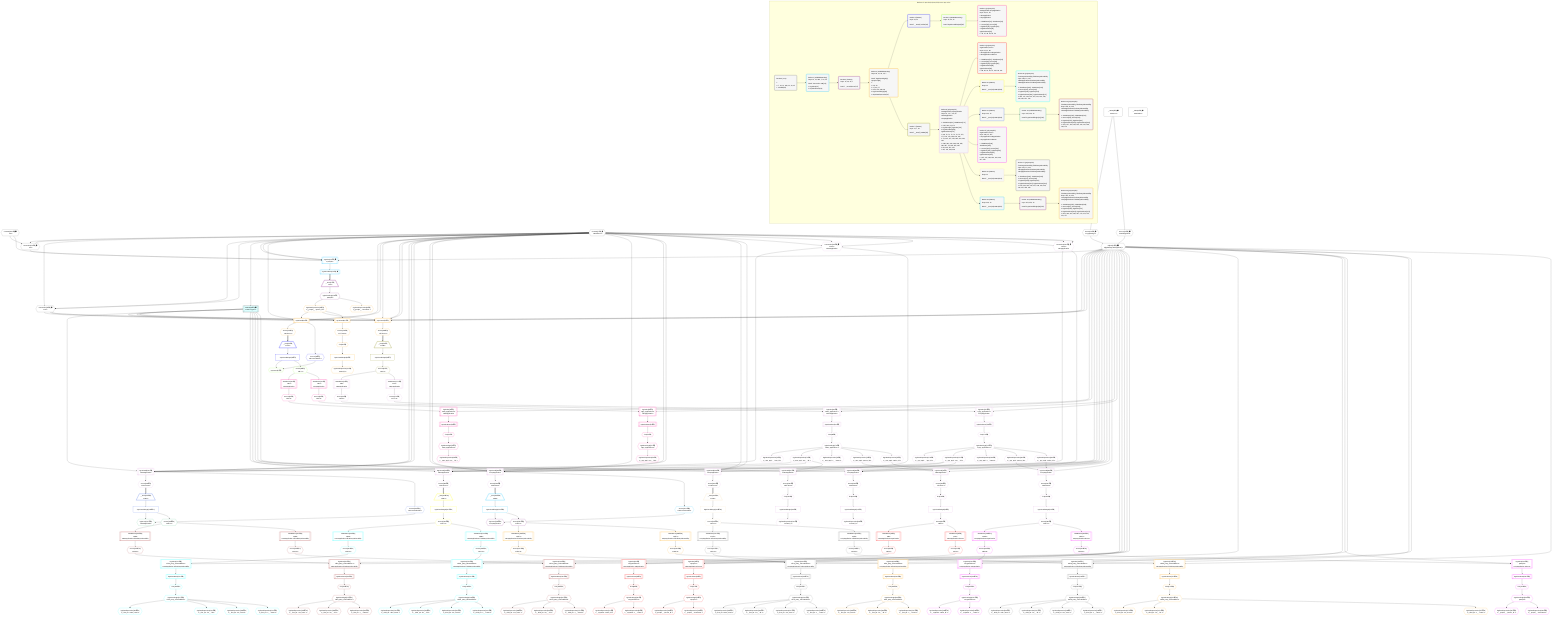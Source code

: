 %%{init: {'themeVariables': { 'fontSize': '12px'}}}%%
graph TD
    classDef path fill:#eee,stroke:#000,color:#000
    classDef plan fill:#fff,stroke-width:1px,color:#000
    classDef itemplan fill:#fff,stroke-width:2px,color:#000
    classDef unbatchedplan fill:#dff,stroke-width:1px,color:#000
    classDef sideeffectplan fill:#fcc,stroke-width:2px,color:#000
    classDef bucket fill:#f6f6f6,color:#000,stroke-width:2px,text-align:left


    %% plan dependencies
    Connection13{{"Connection[13∈0] ➊<br />ᐸ9ᐳ"}}:::plan
    Constant289{{"Constant[289∈0] ➊<br />ᐸ4ᐳ"}}:::plan
    Constant7{{"Constant[7∈0] ➊<br />ᐸundefinedᐳ"}}:::plan
    Constant289 & Constant7 & Constant7 --> Connection13
    Connection25{{"Connection[25∈0] ➊<br />ᐸ21ᐳ"}}:::plan
    Constant7 & Constant7 & Constant7 --> Connection25
    Object12{{"Object[12∈0] ➊<br />ᐸ{pgSettings,withPgClient}ᐳ"}}:::plan
    Access10{{"Access[10∈0] ➊<br />ᐸ2.pgSettingsᐳ"}}:::plan
    Access11{{"Access[11∈0] ➊<br />ᐸ2.withPgClientᐳ"}}:::plan
    Access10 & Access11 --> Object12
    __Value2["__Value[2∈0] ➊<br />ᐸcontextᐳ"]:::plan
    __Value2 --> Access10
    __Value2 --> Access11
    Lambda26[["Lambda[26∈0] ➊<br />ᐸlimitToTypesᐳ"]]:::unbatchedplan
    Constant7 --> Lambda26
    __Value4["__Value[4∈0] ➊<br />ᐸrootValueᐳ"]:::plan
    PgSelect15[["PgSelect[15∈1] ➊<br />ᐸpeopleᐳ"]]:::plan
    Object12 & Connection13 & Constant289 & Constant7 & Constant7 --> PgSelect15
    PgSelectRows16[["PgSelectRows[16∈1] ➊"]]:::plan
    PgSelect15 --> PgSelectRows16
    __Item17[/"__Item[17∈2]<br />ᐸ16ᐳ"\]:::itemplan
    PgSelectRows16 ==> __Item17
    PgSelectSingle18{{"PgSelectSingle[18∈2]<br />ᐸpeopleᐳ"}}:::plan
    __Item17 --> PgSelectSingle18
    PgUnionAll32[["PgUnionAll[32∈3]"]]:::plan
    PgClassExpression19{{"PgClassExpression[19∈3]<br />ᐸ__people__.”person_id”ᐳ"}}:::plan
    Object12 & PgClassExpression19 & Lambda26 & Connection25 & Constant7 & Constant7 & Constant7 --> PgUnionAll32
    PgUnionAll57[["PgUnionAll[57∈3]"]]:::plan
    Object12 & PgClassExpression19 & Lambda26 & Connection25 & Constant7 & Constant7 & Constant7 --> PgUnionAll57
    PgUnionAll27[["PgUnionAll[27∈3]"]]:::plan
    Object12 & PgClassExpression19 & Lambda26 & Connection25 --> PgUnionAll27
    PgSelectSingle18 --> PgClassExpression19
    PgClassExpression20{{"PgClassExpression[20∈3]<br />ᐸ__people__.”username”ᐳ"}}:::plan
    PgSelectSingle18 --> PgClassExpression20
    First28{{"First[28∈3]"}}:::plan
    Access278{{"Access[278∈3]<br />ᐸ27.itemsᐳ"}}:::plan
    Access278 --> First28
    PgUnionAllSingle30["PgUnionAllSingle[30∈3]"]:::plan
    First28 --> PgUnionAllSingle30
    PgClassExpression31{{"PgClassExpression[31∈3]<br />ᐸcount(*)ᐳ"}}:::plan
    PgUnionAllSingle30 --> PgClassExpression31
    PgUnionAll27 --> Access278
    Access279{{"Access[279∈3]<br />ᐸ32.itemsᐳ"}}:::plan
    PgUnionAll32 --> Access279
    Access288{{"Access[288∈3]<br />ᐸ57.itemsᐳ"}}:::plan
    PgUnionAll57 --> Access288
    __Item34[/"__Item[34∈4]<br />ᐸ279ᐳ"\]:::itemplan
    Access279 ==> __Item34
    PgUnionAllSingle35["PgUnionAllSingle[35∈4]"]:::plan
    __Item34 --> PgUnionAllSingle35
    Access36{{"Access[36∈4]<br />ᐸ32.cursorDetailsᐳ"}}:::plan
    PgUnionAll32 --> Access36
    PgCursor37{{"PgCursor[37∈5]"}}:::plan
    PgUnionAllSingle35 & Access36 --> PgCursor37
    Access38{{"Access[38∈5]<br />ᐸ35.1ᐳ"}}:::plan
    PgUnionAllSingle35 --> Access38
    PgSelect41[["PgSelect[41∈6]<br />ᐸaws_applicationsᐳ<br />ᐳAwsApplication"]]:::plan
    Access40{{"Access[40∈6]<br />ᐸ39.0ᐳ"}}:::plan
    Object12 & Access40 --> PgSelect41
    PgSelect51[["PgSelect[51∈6]<br />ᐸgcp_applicationsᐳ<br />ᐳGcpApplication"]]:::plan
    Access50{{"Access[50∈6]<br />ᐸ49.0ᐳ"}}:::plan
    Object12 & Access50 --> PgSelect51
    JSONParse39[["JSONParse[39∈6]<br />ᐸ38ᐳ<br />ᐳAwsApplication"]]:::plan
    Access38 --> JSONParse39
    JSONParse39 --> Access40
    First45{{"First[45∈6]"}}:::plan
    PgSelectRows46[["PgSelectRows[46∈6]"]]:::plan
    PgSelectRows46 --> First45
    PgSelect41 --> PgSelectRows46
    PgSelectSingle47{{"PgSelectSingle[47∈6]<br />ᐸaws_applicationsᐳ"}}:::plan
    First45 --> PgSelectSingle47
    PgClassExpression48{{"PgClassExpression[48∈6]<br />ᐸ__aws_appl...ons__.”id”ᐳ"}}:::plan
    PgSelectSingle47 --> PgClassExpression48
    JSONParse49[["JSONParse[49∈6]<br />ᐸ38ᐳ<br />ᐳGcpApplication"]]:::plan
    Access38 --> JSONParse49
    JSONParse49 --> Access50
    First53{{"First[53∈6]"}}:::plan
    PgSelectRows54[["PgSelectRows[54∈6]"]]:::plan
    PgSelectRows54 --> First53
    PgSelect51 --> PgSelectRows54
    PgSelectSingle55{{"PgSelectSingle[55∈6]<br />ᐸgcp_applicationsᐳ"}}:::plan
    First53 --> PgSelectSingle55
    PgClassExpression56{{"PgClassExpression[56∈6]<br />ᐸ__gcp_appl...ons__.”id”ᐳ"}}:::plan
    PgSelectSingle55 --> PgClassExpression56
    __Item59[/"__Item[59∈7]<br />ᐸ288ᐳ"\]:::itemplan
    Access288 ==> __Item59
    PgUnionAllSingle60["PgUnionAllSingle[60∈7]"]:::plan
    __Item59 --> PgUnionAllSingle60
    Access61{{"Access[61∈7]<br />ᐸ60.1ᐳ"}}:::plan
    PgUnionAllSingle60 --> Access61
    PgUnionAll142[["PgUnionAll[142∈8]<br />ᐳAwsApplication"]]:::plan
    PgClassExpression72{{"PgClassExpression[72∈8]<br />ᐸ__aws_appl...ons__.”id”ᐳ"}}:::plan
    Connection135{{"Connection[135∈8] ➊<br />ᐸ133ᐳ<br />ᐳAwsApplication"}}:::plan
    Object12 & PgClassExpression72 & Lambda26 & Connection135 & Constant7 & Constant7 & Constant7 --> PgUnionAll142
    PgUnionAll249[["PgUnionAll[249∈8]<br />ᐳGcpApplication"]]:::plan
    PgClassExpression179{{"PgClassExpression[179∈8]<br />ᐸ__gcp_appl...ons__.”id”ᐳ"}}:::plan
    Connection242{{"Connection[242∈8] ➊<br />ᐸ240ᐳ<br />ᐳGcpApplication"}}:::plan
    Object12 & PgClassExpression179 & Lambda26 & Connection242 & Constant7 & Constant7 & Constant7 --> PgUnionAll249
    PgUnionAll102[["PgUnionAll[102∈8]<br />ᐳAwsApplication"]]:::plan
    Object12 & PgClassExpression72 & Constant7 & Constant7 & Lambda26 --> PgUnionAll102
    PgUnionAll209[["PgUnionAll[209∈8]<br />ᐳGcpApplication"]]:::plan
    Object12 & PgClassExpression179 & Constant7 & Constant7 & Lambda26 --> PgUnionAll209
    PgUnionAll137[["PgUnionAll[137∈8]<br />ᐳAwsApplication"]]:::plan
    Object12 & PgClassExpression72 & Lambda26 & Connection135 --> PgUnionAll137
    PgUnionAll244[["PgUnionAll[244∈8]<br />ᐳGcpApplication"]]:::plan
    Object12 & PgClassExpression179 & Lambda26 & Connection242 --> PgUnionAll244
    PgUnionAll76[["PgUnionAll[76∈8]<br />ᐳAwsApplication"]]:::plan
    PgClassExpression74{{"PgClassExpression[74∈8]<br />ᐸ__aws_appl...person_id”ᐳ"}}:::plan
    PgClassExpression75{{"PgClassExpression[75∈8]<br />ᐸ__aws_appl...zation_id”ᐳ"}}:::plan
    Object12 & PgClassExpression74 & PgClassExpression75 --> PgUnionAll76
    Constant7 & Constant7 & Constant7 --> Connection135
    PgUnionAll183[["PgUnionAll[183∈8]<br />ᐳGcpApplication"]]:::plan
    PgClassExpression181{{"PgClassExpression[181∈8]<br />ᐸ__gcp_appl...person_id”ᐳ"}}:::plan
    PgClassExpression182{{"PgClassExpression[182∈8]<br />ᐸ__gcp_appl...zation_id”ᐳ"}}:::plan
    Object12 & PgClassExpression181 & PgClassExpression182 --> PgUnionAll183
    Constant7 & Constant7 & Constant7 --> Connection242
    PgSelect64[["PgSelect[64∈8]<br />ᐸaws_applicationsᐳ<br />ᐳAwsApplication"]]:::plan
    Access63{{"Access[63∈8]<br />ᐸ62.0ᐳ"}}:::plan
    Object12 & Access63 --> PgSelect64
    PgSelect173[["PgSelect[173∈8]<br />ᐸgcp_applicationsᐳ<br />ᐳGcpApplication"]]:::plan
    Access172{{"Access[172∈8]<br />ᐸ171.0ᐳ"}}:::plan
    Object12 & Access172 --> PgSelect173
    JSONParse62[["JSONParse[62∈8]<br />ᐸ61ᐳ<br />ᐳAwsApplication"]]:::plan
    Access61 --> JSONParse62
    JSONParse62 --> Access63
    First68{{"First[68∈8]"}}:::plan
    PgSelectRows69[["PgSelectRows[69∈8]"]]:::plan
    PgSelectRows69 --> First68
    PgSelect64 --> PgSelectRows69
    PgSelectSingle70{{"PgSelectSingle[70∈8]<br />ᐸaws_applicationsᐳ"}}:::plan
    First68 --> PgSelectSingle70
    PgClassExpression71{{"PgClassExpression[71∈8]<br />ᐸ__aws_appl..._.”aws_id”ᐳ"}}:::plan
    PgSelectSingle70 --> PgClassExpression71
    PgSelectSingle70 --> PgClassExpression72
    PgClassExpression73{{"PgClassExpression[73∈8]<br />ᐸ__aws_appl...s__.”name”ᐳ"}}:::plan
    PgSelectSingle70 --> PgClassExpression73
    PgSelectSingle70 --> PgClassExpression74
    PgSelectSingle70 --> PgClassExpression75
    First78{{"First[78∈8]"}}:::plan
    Access283{{"Access[283∈8]<br />ᐸ76.itemsᐳ"}}:::plan
    Access283 --> First78
    PgUnionAllSingle80["PgUnionAllSingle[80∈8]"]:::plan
    First78 --> PgUnionAllSingle80
    Access81{{"Access[81∈8]<br />ᐸ80.1ᐳ"}}:::plan
    PgUnionAllSingle80 --> Access81
    First138{{"First[138∈8]"}}:::plan
    Access281{{"Access[281∈8]<br />ᐸ137.itemsᐳ"}}:::plan
    Access281 --> First138
    PgUnionAllSingle140["PgUnionAllSingle[140∈8]"]:::plan
    First138 --> PgUnionAllSingle140
    PgClassExpression141{{"PgClassExpression[141∈8]<br />ᐸcount(*)ᐳ"}}:::plan
    PgUnionAllSingle140 --> PgClassExpression141
    JSONParse171[["JSONParse[171∈8]<br />ᐸ61ᐳ<br />ᐳGcpApplication"]]:::plan
    Access61 --> JSONParse171
    JSONParse171 --> Access172
    First175{{"First[175∈8]"}}:::plan
    PgSelectRows176[["PgSelectRows[176∈8]"]]:::plan
    PgSelectRows176 --> First175
    PgSelect173 --> PgSelectRows176
    PgSelectSingle177{{"PgSelectSingle[177∈8]<br />ᐸgcp_applicationsᐳ"}}:::plan
    First175 --> PgSelectSingle177
    PgClassExpression178{{"PgClassExpression[178∈8]<br />ᐸ__gcp_appl..._.”gcp_id”ᐳ"}}:::plan
    PgSelectSingle177 --> PgClassExpression178
    PgSelectSingle177 --> PgClassExpression179
    PgClassExpression180{{"PgClassExpression[180∈8]<br />ᐸ__gcp_appl...s__.”name”ᐳ"}}:::plan
    PgSelectSingle177 --> PgClassExpression180
    PgSelectSingle177 --> PgClassExpression181
    PgSelectSingle177 --> PgClassExpression182
    First185{{"First[185∈8]"}}:::plan
    Access287{{"Access[287∈8]<br />ᐸ183.itemsᐳ"}}:::plan
    Access287 --> First185
    PgUnionAllSingle187["PgUnionAllSingle[187∈8]"]:::plan
    First185 --> PgUnionAllSingle187
    Access188{{"Access[188∈8]<br />ᐸ187.1ᐳ"}}:::plan
    PgUnionAllSingle187 --> Access188
    First245{{"First[245∈8]"}}:::plan
    Access285{{"Access[285∈8]<br />ᐸ244.itemsᐳ"}}:::plan
    Access285 --> First245
    PgUnionAllSingle247["PgUnionAllSingle[247∈8]"]:::plan
    First245 --> PgUnionAllSingle247
    PgClassExpression248{{"PgClassExpression[248∈8]<br />ᐸcount(*)ᐳ"}}:::plan
    PgUnionAllSingle247 --> PgClassExpression248
    Access280{{"Access[280∈8]<br />ᐸ102.itemsᐳ"}}:::plan
    PgUnionAll102 --> Access280
    PgUnionAll137 --> Access281
    Access282{{"Access[282∈8]<br />ᐸ142.itemsᐳ"}}:::plan
    PgUnionAll142 --> Access282
    PgUnionAll76 --> Access283
    Access284{{"Access[284∈8]<br />ᐸ209.itemsᐳ"}}:::plan
    PgUnionAll209 --> Access284
    PgUnionAll244 --> Access285
    Access286{{"Access[286∈8]<br />ᐸ249.itemsᐳ"}}:::plan
    PgUnionAll249 --> Access286
    PgUnionAll183 --> Access287
    PgSelect84[["PgSelect[84∈9]<br />ᐸorganizationsᐳ<br />ᐳAwsApplicationᐳOrganization"]]:::plan
    Access83{{"Access[83∈9]<br />ᐸ82.0ᐳ"}}:::plan
    Object12 & Access83 --> PgSelect84
    PgSelect95[["PgSelect[95∈9]<br />ᐸpeopleᐳ<br />ᐳAwsApplicationᐳPerson"]]:::plan
    Access94{{"Access[94∈9]<br />ᐸ93.0ᐳ"}}:::plan
    Object12 & Access94 --> PgSelect95
    JSONParse82[["JSONParse[82∈9]<br />ᐸ81ᐳ<br />ᐳAwsApplicationᐳOrganization"]]:::plan
    Access81 --> JSONParse82
    JSONParse82 --> Access83
    First88{{"First[88∈9]"}}:::plan
    PgSelectRows89[["PgSelectRows[89∈9]"]]:::plan
    PgSelectRows89 --> First88
    PgSelect84 --> PgSelectRows89
    PgSelectSingle90{{"PgSelectSingle[90∈9]<br />ᐸorganizationsᐳ"}}:::plan
    First88 --> PgSelectSingle90
    PgClassExpression91{{"PgClassExpression[91∈9]<br />ᐸ__organiza...zation_id”ᐳ"}}:::plan
    PgSelectSingle90 --> PgClassExpression91
    PgClassExpression92{{"PgClassExpression[92∈9]<br />ᐸ__organiza...s__.”name”ᐳ"}}:::plan
    PgSelectSingle90 --> PgClassExpression92
    JSONParse93[["JSONParse[93∈9]<br />ᐸ81ᐳ<br />ᐳAwsApplicationᐳPerson"]]:::plan
    Access81 --> JSONParse93
    JSONParse93 --> Access94
    First97{{"First[97∈9]"}}:::plan
    PgSelectRows98[["PgSelectRows[98∈9]"]]:::plan
    PgSelectRows98 --> First97
    PgSelect95 --> PgSelectRows98
    PgSelectSingle99{{"PgSelectSingle[99∈9]<br />ᐸpeopleᐳ"}}:::plan
    First97 --> PgSelectSingle99
    PgClassExpression100{{"PgClassExpression[100∈9]<br />ᐸ__people__.”person_id”ᐳ"}}:::plan
    PgSelectSingle99 --> PgClassExpression100
    PgClassExpression101{{"PgClassExpression[101∈9]<br />ᐸ__people__.”username”ᐳ"}}:::plan
    PgSelectSingle99 --> PgClassExpression101
    __Item106[/"__Item[106∈10]<br />ᐸ280ᐳ"\]:::itemplan
    Access280 ==> __Item106
    PgUnionAllSingle107["PgUnionAllSingle[107∈10]"]:::plan
    __Item106 --> PgUnionAllSingle107
    Access108{{"Access[108∈10]<br />ᐸ107.1ᐳ"}}:::plan
    PgUnionAllSingle107 --> Access108
    PgSelect111[["PgSelect[111∈11]<br />ᐸfirst_party_vulnerabilitiesᐳ<br />ᐳAwsApplicationᐳFirstPartyVulnerability"]]:::plan
    Access110{{"Access[110∈11]<br />ᐸ109.0ᐳ"}}:::plan
    Object12 & Access110 --> PgSelect111
    PgSelect124[["PgSelect[124∈11]<br />ᐸthird_party_vulnerabilitiesᐳ<br />ᐳAwsApplicationᐳThirdPartyVulnerability"]]:::plan
    Access123{{"Access[123∈11]<br />ᐸ122.0ᐳ"}}:::plan
    Object12 & Access123 --> PgSelect124
    JSONParse109[["JSONParse[109∈11]<br />ᐸ108ᐳ<br />ᐳAwsApplicationᐳFirstPartyVulnerability"]]:::plan
    Access108 --> JSONParse109
    JSONParse109 --> Access110
    First115{{"First[115∈11]"}}:::plan
    PgSelectRows116[["PgSelectRows[116∈11]"]]:::plan
    PgSelectRows116 --> First115
    PgSelect111 --> PgSelectRows116
    PgSelectSingle117{{"PgSelectSingle[117∈11]<br />ᐸfirst_party_vulnerabilitiesᐳ"}}:::plan
    First115 --> PgSelectSingle117
    PgClassExpression118{{"PgClassExpression[118∈11]<br />ᐸ__first_pa...team_name”ᐳ"}}:::plan
    PgSelectSingle117 --> PgClassExpression118
    PgClassExpression119{{"PgClassExpression[119∈11]<br />ᐸ__first_pa...ies__.”id”ᐳ"}}:::plan
    PgSelectSingle117 --> PgClassExpression119
    PgClassExpression120{{"PgClassExpression[120∈11]<br />ᐸ__first_pa...vss_score”ᐳ"}}:::plan
    PgSelectSingle117 --> PgClassExpression120
    PgClassExpression121{{"PgClassExpression[121∈11]<br />ᐸ__first_pa...s__.”name”ᐳ"}}:::plan
    PgSelectSingle117 --> PgClassExpression121
    JSONParse122[["JSONParse[122∈11]<br />ᐸ108ᐳ<br />ᐳAwsApplicationᐳThirdPartyVulnerability"]]:::plan
    Access108 --> JSONParse122
    JSONParse122 --> Access123
    First126{{"First[126∈11]"}}:::plan
    PgSelectRows127[["PgSelectRows[127∈11]"]]:::plan
    PgSelectRows127 --> First126
    PgSelect124 --> PgSelectRows127
    PgSelectSingle128{{"PgSelectSingle[128∈11]<br />ᐸthird_party_vulnerabilitiesᐳ"}}:::plan
    First126 --> PgSelectSingle128
    PgClassExpression129{{"PgClassExpression[129∈11]<br />ᐸ__third_pa...ndor_name”ᐳ"}}:::plan
    PgSelectSingle128 --> PgClassExpression129
    PgClassExpression130{{"PgClassExpression[130∈11]<br />ᐸ__third_pa...ies__.”id”ᐳ"}}:::plan
    PgSelectSingle128 --> PgClassExpression130
    PgClassExpression131{{"PgClassExpression[131∈11]<br />ᐸ__third_pa...vss_score”ᐳ"}}:::plan
    PgSelectSingle128 --> PgClassExpression131
    PgClassExpression132{{"PgClassExpression[132∈11]<br />ᐸ__third_pa...s__.”name”ᐳ"}}:::plan
    PgSelectSingle128 --> PgClassExpression132
    __Item144[/"__Item[144∈12]<br />ᐸ282ᐳ"\]:::itemplan
    Access282 ==> __Item144
    PgUnionAllSingle145["PgUnionAllSingle[145∈12]"]:::plan
    __Item144 --> PgUnionAllSingle145
    Access146{{"Access[146∈12]<br />ᐸ142.cursorDetailsᐳ"}}:::plan
    PgUnionAll142 --> Access146
    PgCursor147{{"PgCursor[147∈13]<br />ᐳAwsApplication"}}:::plan
    PgUnionAllSingle145 & Access146 --> PgCursor147
    Access148{{"Access[148∈13]<br />ᐸ145.1ᐳ"}}:::plan
    PgUnionAllSingle145 --> Access148
    PgSelect151[["PgSelect[151∈14]<br />ᐸfirst_party_vulnerabilitiesᐳ<br />ᐳAwsApplicationᐳFirstPartyVulnerability"]]:::plan
    Access150{{"Access[150∈14]<br />ᐸ149.0ᐳ"}}:::plan
    Object12 & Access150 --> PgSelect151
    PgSelect163[["PgSelect[163∈14]<br />ᐸthird_party_vulnerabilitiesᐳ<br />ᐳAwsApplicationᐳThirdPartyVulnerability"]]:::plan
    Access162{{"Access[162∈14]<br />ᐸ161.0ᐳ"}}:::plan
    Object12 & Access162 --> PgSelect163
    JSONParse149[["JSONParse[149∈14]<br />ᐸ148ᐳ<br />ᐳAwsApplicationᐳFirstPartyVulnerability"]]:::plan
    Access148 --> JSONParse149
    JSONParse149 --> Access150
    First155{{"First[155∈14]"}}:::plan
    PgSelectRows156[["PgSelectRows[156∈14]"]]:::plan
    PgSelectRows156 --> First155
    PgSelect151 --> PgSelectRows156
    PgSelectSingle157{{"PgSelectSingle[157∈14]<br />ᐸfirst_party_vulnerabilitiesᐳ"}}:::plan
    First155 --> PgSelectSingle157
    PgClassExpression158{{"PgClassExpression[158∈14]<br />ᐸ__first_pa...vss_score”ᐳ"}}:::plan
    PgSelectSingle157 --> PgClassExpression158
    PgClassExpression159{{"PgClassExpression[159∈14]<br />ᐸ__first_pa...ies__.”id”ᐳ"}}:::plan
    PgSelectSingle157 --> PgClassExpression159
    PgClassExpression160{{"PgClassExpression[160∈14]<br />ᐸ__first_pa...s__.”name”ᐳ"}}:::plan
    PgSelectSingle157 --> PgClassExpression160
    JSONParse161[["JSONParse[161∈14]<br />ᐸ148ᐳ<br />ᐳAwsApplicationᐳThirdPartyVulnerability"]]:::plan
    Access148 --> JSONParse161
    JSONParse161 --> Access162
    First165{{"First[165∈14]"}}:::plan
    PgSelectRows166[["PgSelectRows[166∈14]"]]:::plan
    PgSelectRows166 --> First165
    PgSelect163 --> PgSelectRows166
    PgSelectSingle167{{"PgSelectSingle[167∈14]<br />ᐸthird_party_vulnerabilitiesᐳ"}}:::plan
    First165 --> PgSelectSingle167
    PgClassExpression168{{"PgClassExpression[168∈14]<br />ᐸ__third_pa...vss_score”ᐳ"}}:::plan
    PgSelectSingle167 --> PgClassExpression168
    PgClassExpression169{{"PgClassExpression[169∈14]<br />ᐸ__third_pa...ies__.”id”ᐳ"}}:::plan
    PgSelectSingle167 --> PgClassExpression169
    PgClassExpression170{{"PgClassExpression[170∈14]<br />ᐸ__third_pa...s__.”name”ᐳ"}}:::plan
    PgSelectSingle167 --> PgClassExpression170
    PgSelect191[["PgSelect[191∈15]<br />ᐸorganizationsᐳ<br />ᐳGcpApplicationᐳOrganization"]]:::plan
    Access190{{"Access[190∈15]<br />ᐸ189.0ᐳ"}}:::plan
    Object12 & Access190 --> PgSelect191
    PgSelect202[["PgSelect[202∈15]<br />ᐸpeopleᐳ<br />ᐳGcpApplicationᐳPerson"]]:::plan
    Access201{{"Access[201∈15]<br />ᐸ200.0ᐳ"}}:::plan
    Object12 & Access201 --> PgSelect202
    JSONParse189[["JSONParse[189∈15]<br />ᐸ188ᐳ<br />ᐳGcpApplicationᐳOrganization"]]:::plan
    Access188 --> JSONParse189
    JSONParse189 --> Access190
    First195{{"First[195∈15]"}}:::plan
    PgSelectRows196[["PgSelectRows[196∈15]"]]:::plan
    PgSelectRows196 --> First195
    PgSelect191 --> PgSelectRows196
    PgSelectSingle197{{"PgSelectSingle[197∈15]<br />ᐸorganizationsᐳ"}}:::plan
    First195 --> PgSelectSingle197
    PgClassExpression198{{"PgClassExpression[198∈15]<br />ᐸ__organiza...zation_id”ᐳ"}}:::plan
    PgSelectSingle197 --> PgClassExpression198
    PgClassExpression199{{"PgClassExpression[199∈15]<br />ᐸ__organiza...s__.”name”ᐳ"}}:::plan
    PgSelectSingle197 --> PgClassExpression199
    JSONParse200[["JSONParse[200∈15]<br />ᐸ188ᐳ<br />ᐳGcpApplicationᐳPerson"]]:::plan
    Access188 --> JSONParse200
    JSONParse200 --> Access201
    First204{{"First[204∈15]"}}:::plan
    PgSelectRows205[["PgSelectRows[205∈15]"]]:::plan
    PgSelectRows205 --> First204
    PgSelect202 --> PgSelectRows205
    PgSelectSingle206{{"PgSelectSingle[206∈15]<br />ᐸpeopleᐳ"}}:::plan
    First204 --> PgSelectSingle206
    PgClassExpression207{{"PgClassExpression[207∈15]<br />ᐸ__people__.”person_id”ᐳ"}}:::plan
    PgSelectSingle206 --> PgClassExpression207
    PgClassExpression208{{"PgClassExpression[208∈15]<br />ᐸ__people__.”username”ᐳ"}}:::plan
    PgSelectSingle206 --> PgClassExpression208
    __Item213[/"__Item[213∈16]<br />ᐸ284ᐳ"\]:::itemplan
    Access284 ==> __Item213
    PgUnionAllSingle214["PgUnionAllSingle[214∈16]"]:::plan
    __Item213 --> PgUnionAllSingle214
    Access215{{"Access[215∈16]<br />ᐸ214.1ᐳ"}}:::plan
    PgUnionAllSingle214 --> Access215
    PgSelect218[["PgSelect[218∈17]<br />ᐸfirst_party_vulnerabilitiesᐳ<br />ᐳGcpApplicationᐳFirstPartyVulnerability"]]:::plan
    Access217{{"Access[217∈17]<br />ᐸ216.0ᐳ"}}:::plan
    Object12 & Access217 --> PgSelect218
    PgSelect231[["PgSelect[231∈17]<br />ᐸthird_party_vulnerabilitiesᐳ<br />ᐳGcpApplicationᐳThirdPartyVulnerability"]]:::plan
    Access230{{"Access[230∈17]<br />ᐸ229.0ᐳ"}}:::plan
    Object12 & Access230 --> PgSelect231
    JSONParse216[["JSONParse[216∈17]<br />ᐸ215ᐳ<br />ᐳGcpApplicationᐳFirstPartyVulnerability"]]:::plan
    Access215 --> JSONParse216
    JSONParse216 --> Access217
    First222{{"First[222∈17]"}}:::plan
    PgSelectRows223[["PgSelectRows[223∈17]"]]:::plan
    PgSelectRows223 --> First222
    PgSelect218 --> PgSelectRows223
    PgSelectSingle224{{"PgSelectSingle[224∈17]<br />ᐸfirst_party_vulnerabilitiesᐳ"}}:::plan
    First222 --> PgSelectSingle224
    PgClassExpression225{{"PgClassExpression[225∈17]<br />ᐸ__first_pa...team_name”ᐳ"}}:::plan
    PgSelectSingle224 --> PgClassExpression225
    PgClassExpression226{{"PgClassExpression[226∈17]<br />ᐸ__first_pa...ies__.”id”ᐳ"}}:::plan
    PgSelectSingle224 --> PgClassExpression226
    PgClassExpression227{{"PgClassExpression[227∈17]<br />ᐸ__first_pa...vss_score”ᐳ"}}:::plan
    PgSelectSingle224 --> PgClassExpression227
    PgClassExpression228{{"PgClassExpression[228∈17]<br />ᐸ__first_pa...s__.”name”ᐳ"}}:::plan
    PgSelectSingle224 --> PgClassExpression228
    JSONParse229[["JSONParse[229∈17]<br />ᐸ215ᐳ<br />ᐳGcpApplicationᐳThirdPartyVulnerability"]]:::plan
    Access215 --> JSONParse229
    JSONParse229 --> Access230
    First233{{"First[233∈17]"}}:::plan
    PgSelectRows234[["PgSelectRows[234∈17]"]]:::plan
    PgSelectRows234 --> First233
    PgSelect231 --> PgSelectRows234
    PgSelectSingle235{{"PgSelectSingle[235∈17]<br />ᐸthird_party_vulnerabilitiesᐳ"}}:::plan
    First233 --> PgSelectSingle235
    PgClassExpression236{{"PgClassExpression[236∈17]<br />ᐸ__third_pa...ndor_name”ᐳ"}}:::plan
    PgSelectSingle235 --> PgClassExpression236
    PgClassExpression237{{"PgClassExpression[237∈17]<br />ᐸ__third_pa...ies__.”id”ᐳ"}}:::plan
    PgSelectSingle235 --> PgClassExpression237
    PgClassExpression238{{"PgClassExpression[238∈17]<br />ᐸ__third_pa...vss_score”ᐳ"}}:::plan
    PgSelectSingle235 --> PgClassExpression238
    PgClassExpression239{{"PgClassExpression[239∈17]<br />ᐸ__third_pa...s__.”name”ᐳ"}}:::plan
    PgSelectSingle235 --> PgClassExpression239
    __Item251[/"__Item[251∈18]<br />ᐸ286ᐳ"\]:::itemplan
    Access286 ==> __Item251
    PgUnionAllSingle252["PgUnionAllSingle[252∈18]"]:::plan
    __Item251 --> PgUnionAllSingle252
    Access253{{"Access[253∈18]<br />ᐸ249.cursorDetailsᐳ"}}:::plan
    PgUnionAll249 --> Access253
    PgCursor254{{"PgCursor[254∈19]<br />ᐳGcpApplication"}}:::plan
    PgUnionAllSingle252 & Access253 --> PgCursor254
    Access255{{"Access[255∈19]<br />ᐸ252.1ᐳ"}}:::plan
    PgUnionAllSingle252 --> Access255
    PgSelect258[["PgSelect[258∈20]<br />ᐸfirst_party_vulnerabilitiesᐳ<br />ᐳGcpApplicationᐳFirstPartyVulnerability"]]:::plan
    Access257{{"Access[257∈20]<br />ᐸ256.0ᐳ"}}:::plan
    Object12 & Access257 --> PgSelect258
    PgSelect270[["PgSelect[270∈20]<br />ᐸthird_party_vulnerabilitiesᐳ<br />ᐳGcpApplicationᐳThirdPartyVulnerability"]]:::plan
    Access269{{"Access[269∈20]<br />ᐸ268.0ᐳ"}}:::plan
    Object12 & Access269 --> PgSelect270
    JSONParse256[["JSONParse[256∈20]<br />ᐸ255ᐳ<br />ᐳGcpApplicationᐳFirstPartyVulnerability"]]:::plan
    Access255 --> JSONParse256
    JSONParse256 --> Access257
    First262{{"First[262∈20]"}}:::plan
    PgSelectRows263[["PgSelectRows[263∈20]"]]:::plan
    PgSelectRows263 --> First262
    PgSelect258 --> PgSelectRows263
    PgSelectSingle264{{"PgSelectSingle[264∈20]<br />ᐸfirst_party_vulnerabilitiesᐳ"}}:::plan
    First262 --> PgSelectSingle264
    PgClassExpression265{{"PgClassExpression[265∈20]<br />ᐸ__first_pa...vss_score”ᐳ"}}:::plan
    PgSelectSingle264 --> PgClassExpression265
    PgClassExpression266{{"PgClassExpression[266∈20]<br />ᐸ__first_pa...ies__.”id”ᐳ"}}:::plan
    PgSelectSingle264 --> PgClassExpression266
    PgClassExpression267{{"PgClassExpression[267∈20]<br />ᐸ__first_pa...s__.”name”ᐳ"}}:::plan
    PgSelectSingle264 --> PgClassExpression267
    JSONParse268[["JSONParse[268∈20]<br />ᐸ255ᐳ<br />ᐳGcpApplicationᐳThirdPartyVulnerability"]]:::plan
    Access255 --> JSONParse268
    JSONParse268 --> Access269
    First272{{"First[272∈20]"}}:::plan
    PgSelectRows273[["PgSelectRows[273∈20]"]]:::plan
    PgSelectRows273 --> First272
    PgSelect270 --> PgSelectRows273
    PgSelectSingle274{{"PgSelectSingle[274∈20]<br />ᐸthird_party_vulnerabilitiesᐳ"}}:::plan
    First272 --> PgSelectSingle274
    PgClassExpression275{{"PgClassExpression[275∈20]<br />ᐸ__third_pa...vss_score”ᐳ"}}:::plan
    PgSelectSingle274 --> PgClassExpression275
    PgClassExpression276{{"PgClassExpression[276∈20]<br />ᐸ__third_pa...ies__.”id”ᐳ"}}:::plan
    PgSelectSingle274 --> PgClassExpression276
    PgClassExpression277{{"PgClassExpression[277∈20]<br />ᐸ__third_pa...s__.”name”ᐳ"}}:::plan
    PgSelectSingle274 --> PgClassExpression277

    %% define steps

    subgraph "Buckets for queries/polymorphic/person-app-vulns"
    Bucket0("Bucket 0 (root)<br /><br />1: <br />ᐳ: 7, 10, 11, 289, 12, 13, 25<br />2: Lambda[26]"):::bucket
    classDef bucket0 stroke:#696969
    class Bucket0,__Value2,__Value4,Constant7,Access10,Access11,Object12,Connection13,Connection25,Lambda26,Constant289 bucket0
    Bucket1("Bucket 1 (nullableBoundary)<br />Deps: 12, 13, 289, 7, 26, 25<br /><br />ROOT Connectionᐸ9ᐳ[13]<br />1: PgSelect[15]<br />2: PgSelectRows[16]"):::bucket
    classDef bucket1 stroke:#00bfff
    class Bucket1,PgSelect15,PgSelectRows16 bucket1
    Bucket2("Bucket 2 (listItem)<br />Deps: 12, 26, 25, 7<br /><br />ROOT __Item{2}ᐸ16ᐳ[17]"):::bucket
    classDef bucket2 stroke:#7f007f
    class Bucket2,__Item17,PgSelectSingle18 bucket2
    Bucket3("Bucket 3 (nullableBoundary)<br />Deps: 18, 12, 26, 25, 7<br /><br />ROOT PgSelectSingle{2}ᐸpeopleᐳ[18]<br />1: <br />ᐳ: 19, 20<br />2: 27, 32, 57<br />ᐳ: 278, 279, 288, 28<br />3: PgUnionAllSingle[30]<br />ᐳ: PgClassExpression[31]"):::bucket
    classDef bucket3 stroke:#ffa500
    class Bucket3,PgClassExpression19,PgClassExpression20,PgUnionAll27,First28,PgUnionAllSingle30,PgClassExpression31,PgUnionAll32,PgUnionAll57,Access278,Access279,Access288 bucket3
    Bucket4("Bucket 4 (listItem)<br />Deps: 32, 12<br /><br />ROOT __Item{4}ᐸ279ᐳ[34]"):::bucket
    classDef bucket4 stroke:#0000ff
    class Bucket4,__Item34,PgUnionAllSingle35,Access36 bucket4
    Bucket5("Bucket 5 (nullableBoundary)<br />Deps: 35, 36, 12<br /><br />ROOT PgUnionAllSingle{4}[35]"):::bucket
    classDef bucket5 stroke:#7fff00
    class Bucket5,PgCursor37,Access38 bucket5
    Bucket6("Bucket 6 (polymorphic)<br />AwsApplication,GcpApplication<br />Deps: 38, 12, 35<br />ᐳAwsApplication<br />ᐳGcpApplication<br /><br />1: JSONParse[39], JSONParse[49]<br />ᐳ: Access[40], Access[50]<br />2: PgSelect[41], PgSelect[51]<br />3: PgSelectRows[46], PgSelectRows[54]<br />ᐳ: 45, 47, 48, 53, 55, 56"):::bucket
    classDef bucket6 stroke:#ff1493
    class Bucket6,JSONParse39,Access40,PgSelect41,First45,PgSelectRows46,PgSelectSingle47,PgClassExpression48,JSONParse49,Access50,PgSelect51,First53,PgSelectRows54,PgSelectSingle55,PgClassExpression56 bucket6
    Bucket7("Bucket 7 (listItem)<br />Deps: 12, 7, 26<br /><br />ROOT __Item{7}ᐸ288ᐳ[59]"):::bucket
    classDef bucket7 stroke:#808000
    class Bucket7,__Item59,PgUnionAllSingle60,Access61 bucket7
    Bucket8("Bucket 8 (polymorphic)<br />AwsApplication,GcpApplication<br />Deps: 61, 12, 7, 26, 60<br />ᐳAwsApplication<br />ᐳGcpApplication<br /><br />1: JSONParse[62], JSONParse[171]<br />ᐳ: 135, 242, 63, 172<br />2: PgSelect[64], PgSelect[173]<br />3: PgSelectRows[69], PgSelectRows[176]<br />ᐳ: 68, 70, 71, 72, 73, 74, 75, 175, 177, 178, 179, 180, 181, 182<br />4: 76, 102, 137, 142, 183, 209, 244, 249<br />ᐳ: 280, 281, 282, 283, 284, 285, 286, 287, 78, 138, 185, 245<br />5: 80, 140, 187, 247<br />ᐳ: 81, 141, 188, 248"):::bucket
    classDef bucket8 stroke:#dda0dd
    class Bucket8,JSONParse62,Access63,PgSelect64,First68,PgSelectRows69,PgSelectSingle70,PgClassExpression71,PgClassExpression72,PgClassExpression73,PgClassExpression74,PgClassExpression75,PgUnionAll76,First78,PgUnionAllSingle80,Access81,PgUnionAll102,Connection135,PgUnionAll137,First138,PgUnionAllSingle140,PgClassExpression141,PgUnionAll142,JSONParse171,Access172,PgSelect173,First175,PgSelectRows176,PgSelectSingle177,PgClassExpression178,PgClassExpression179,PgClassExpression180,PgClassExpression181,PgClassExpression182,PgUnionAll183,First185,PgUnionAllSingle187,Access188,PgUnionAll209,Connection242,PgUnionAll244,First245,PgUnionAllSingle247,PgClassExpression248,PgUnionAll249,Access280,Access281,Access282,Access283,Access284,Access285,Access286,Access287 bucket8
    Bucket9("Bucket 9 (polymorphic)<br />Organization,Person<br />Deps: 81, 12, 80<br />ᐳAwsApplicationᐳOrganization<br />ᐳAwsApplicationᐳPerson<br /><br />1: JSONParse[82], JSONParse[93]<br />ᐳ: Access[83], Access[94]<br />2: PgSelect[84], PgSelect[95]<br />3: PgSelectRows[89], PgSelectRows[98]<br />ᐳ: 88, 90, 91, 92, 97, 99, 100, 101"):::bucket
    classDef bucket9 stroke:#ff0000
    class Bucket9,JSONParse82,Access83,PgSelect84,First88,PgSelectRows89,PgSelectSingle90,PgClassExpression91,PgClassExpression92,JSONParse93,Access94,PgSelect95,First97,PgSelectRows98,PgSelectSingle99,PgClassExpression100,PgClassExpression101 bucket9
    Bucket10("Bucket 10 (listItem)<br />Deps: 12<br /><br />ROOT __Item{10}ᐸ280ᐳ[106]"):::bucket
    classDef bucket10 stroke:#ffff00
    class Bucket10,__Item106,PgUnionAllSingle107,Access108 bucket10
    Bucket11("Bucket 11 (polymorphic)<br />FirstPartyVulnerability,ThirdPartyVulnerability<br />Deps: 108, 12, 107<br />ᐳAwsApplicationᐳFirstPartyVulnerability<br />ᐳAwsApplicationᐳThirdPartyVulnerability<br /><br />1: JSONParse[109], JSONParse[122]<br />ᐳ: Access[110], Access[123]<br />2: PgSelect[111], PgSelect[124]<br />3: PgSelectRows[116], PgSelectRows[127]<br />ᐳ: 115, 117, 118, 119, 120, 121, 126, 128, 129, 130, 131, 132"):::bucket
    classDef bucket11 stroke:#00ffff
    class Bucket11,JSONParse109,Access110,PgSelect111,First115,PgSelectRows116,PgSelectSingle117,PgClassExpression118,PgClassExpression119,PgClassExpression120,PgClassExpression121,JSONParse122,Access123,PgSelect124,First126,PgSelectRows127,PgSelectSingle128,PgClassExpression129,PgClassExpression130,PgClassExpression131,PgClassExpression132 bucket11
    Bucket12("Bucket 12 (listItem)<br />Deps: 142, 12<br /><br />ROOT __Item{12}ᐸ282ᐳ[144]"):::bucket
    classDef bucket12 stroke:#4169e1
    class Bucket12,__Item144,PgUnionAllSingle145,Access146 bucket12
    Bucket13("Bucket 13 (nullableBoundary)<br />Deps: 145, 146, 12<br /><br />ROOT PgUnionAllSingle{12}[145]"):::bucket
    classDef bucket13 stroke:#3cb371
    class Bucket13,PgCursor147,Access148 bucket13
    Bucket14("Bucket 14 (polymorphic)<br />FirstPartyVulnerability,ThirdPartyVulnerability<br />Deps: 148, 12, 145<br />ᐳAwsApplicationᐳFirstPartyVulnerability<br />ᐳAwsApplicationᐳThirdPartyVulnerability<br /><br />1: JSONParse[149], JSONParse[161]<br />ᐳ: Access[150], Access[162]<br />2: PgSelect[151], PgSelect[163]<br />3: PgSelectRows[156], PgSelectRows[166]<br />ᐳ: 155, 157, 158, 159, 160, 165, 167, 168, 169, 170"):::bucket
    classDef bucket14 stroke:#a52a2a
    class Bucket14,JSONParse149,Access150,PgSelect151,First155,PgSelectRows156,PgSelectSingle157,PgClassExpression158,PgClassExpression159,PgClassExpression160,JSONParse161,Access162,PgSelect163,First165,PgSelectRows166,PgSelectSingle167,PgClassExpression168,PgClassExpression169,PgClassExpression170 bucket14
    Bucket15("Bucket 15 (polymorphic)<br />Organization,Person<br />Deps: 188, 12, 187<br />ᐳGcpApplicationᐳOrganization<br />ᐳGcpApplicationᐳPerson<br /><br />1: JSONParse[189], JSONParse[200]<br />ᐳ: Access[190], Access[201]<br />2: PgSelect[191], PgSelect[202]<br />3: PgSelectRows[196], PgSelectRows[205]<br />ᐳ: 195, 197, 198, 199, 204, 206, 207, 208"):::bucket
    classDef bucket15 stroke:#ff00ff
    class Bucket15,JSONParse189,Access190,PgSelect191,First195,PgSelectRows196,PgSelectSingle197,PgClassExpression198,PgClassExpression199,JSONParse200,Access201,PgSelect202,First204,PgSelectRows205,PgSelectSingle206,PgClassExpression207,PgClassExpression208 bucket15
    Bucket16("Bucket 16 (listItem)<br />Deps: 12<br /><br />ROOT __Item{16}ᐸ284ᐳ[213]"):::bucket
    classDef bucket16 stroke:#f5deb3
    class Bucket16,__Item213,PgUnionAllSingle214,Access215 bucket16
    Bucket17("Bucket 17 (polymorphic)<br />FirstPartyVulnerability,ThirdPartyVulnerability<br />Deps: 215, 12, 214<br />ᐳGcpApplicationᐳFirstPartyVulnerability<br />ᐳGcpApplicationᐳThirdPartyVulnerability<br /><br />1: JSONParse[216], JSONParse[229]<br />ᐳ: Access[217], Access[230]<br />2: PgSelect[218], PgSelect[231]<br />3: PgSelectRows[223], PgSelectRows[234]<br />ᐳ: 222, 224, 225, 226, 227, 228, 233, 235, 236, 237, 238, 239"):::bucket
    classDef bucket17 stroke:#696969
    class Bucket17,JSONParse216,Access217,PgSelect218,First222,PgSelectRows223,PgSelectSingle224,PgClassExpression225,PgClassExpression226,PgClassExpression227,PgClassExpression228,JSONParse229,Access230,PgSelect231,First233,PgSelectRows234,PgSelectSingle235,PgClassExpression236,PgClassExpression237,PgClassExpression238,PgClassExpression239 bucket17
    Bucket18("Bucket 18 (listItem)<br />Deps: 249, 12<br /><br />ROOT __Item{18}ᐸ286ᐳ[251]"):::bucket
    classDef bucket18 stroke:#00bfff
    class Bucket18,__Item251,PgUnionAllSingle252,Access253 bucket18
    Bucket19("Bucket 19 (nullableBoundary)<br />Deps: 252, 253, 12<br /><br />ROOT PgUnionAllSingle{18}[252]"):::bucket
    classDef bucket19 stroke:#7f007f
    class Bucket19,PgCursor254,Access255 bucket19
    Bucket20("Bucket 20 (polymorphic)<br />FirstPartyVulnerability,ThirdPartyVulnerability<br />Deps: 255, 12, 252<br />ᐳGcpApplicationᐳFirstPartyVulnerability<br />ᐳGcpApplicationᐳThirdPartyVulnerability<br /><br />1: JSONParse[256], JSONParse[268]<br />ᐳ: Access[257], Access[269]<br />2: PgSelect[258], PgSelect[270]<br />3: PgSelectRows[263], PgSelectRows[273]<br />ᐳ: 262, 264, 265, 266, 267, 272, 274, 275, 276, 277"):::bucket
    classDef bucket20 stroke:#ffa500
    class Bucket20,JSONParse256,Access257,PgSelect258,First262,PgSelectRows263,PgSelectSingle264,PgClassExpression265,PgClassExpression266,PgClassExpression267,JSONParse268,Access269,PgSelect270,First272,PgSelectRows273,PgSelectSingle274,PgClassExpression275,PgClassExpression276,PgClassExpression277 bucket20
    Bucket0 --> Bucket1
    Bucket1 --> Bucket2
    Bucket2 --> Bucket3
    Bucket3 --> Bucket4 & Bucket7
    Bucket4 --> Bucket5
    Bucket5 --> Bucket6
    Bucket7 --> Bucket8
    Bucket8 --> Bucket9 & Bucket10 & Bucket12 & Bucket15 & Bucket16 & Bucket18
    Bucket10 --> Bucket11
    Bucket12 --> Bucket13
    Bucket13 --> Bucket14
    Bucket16 --> Bucket17
    Bucket18 --> Bucket19
    Bucket19 --> Bucket20
    end